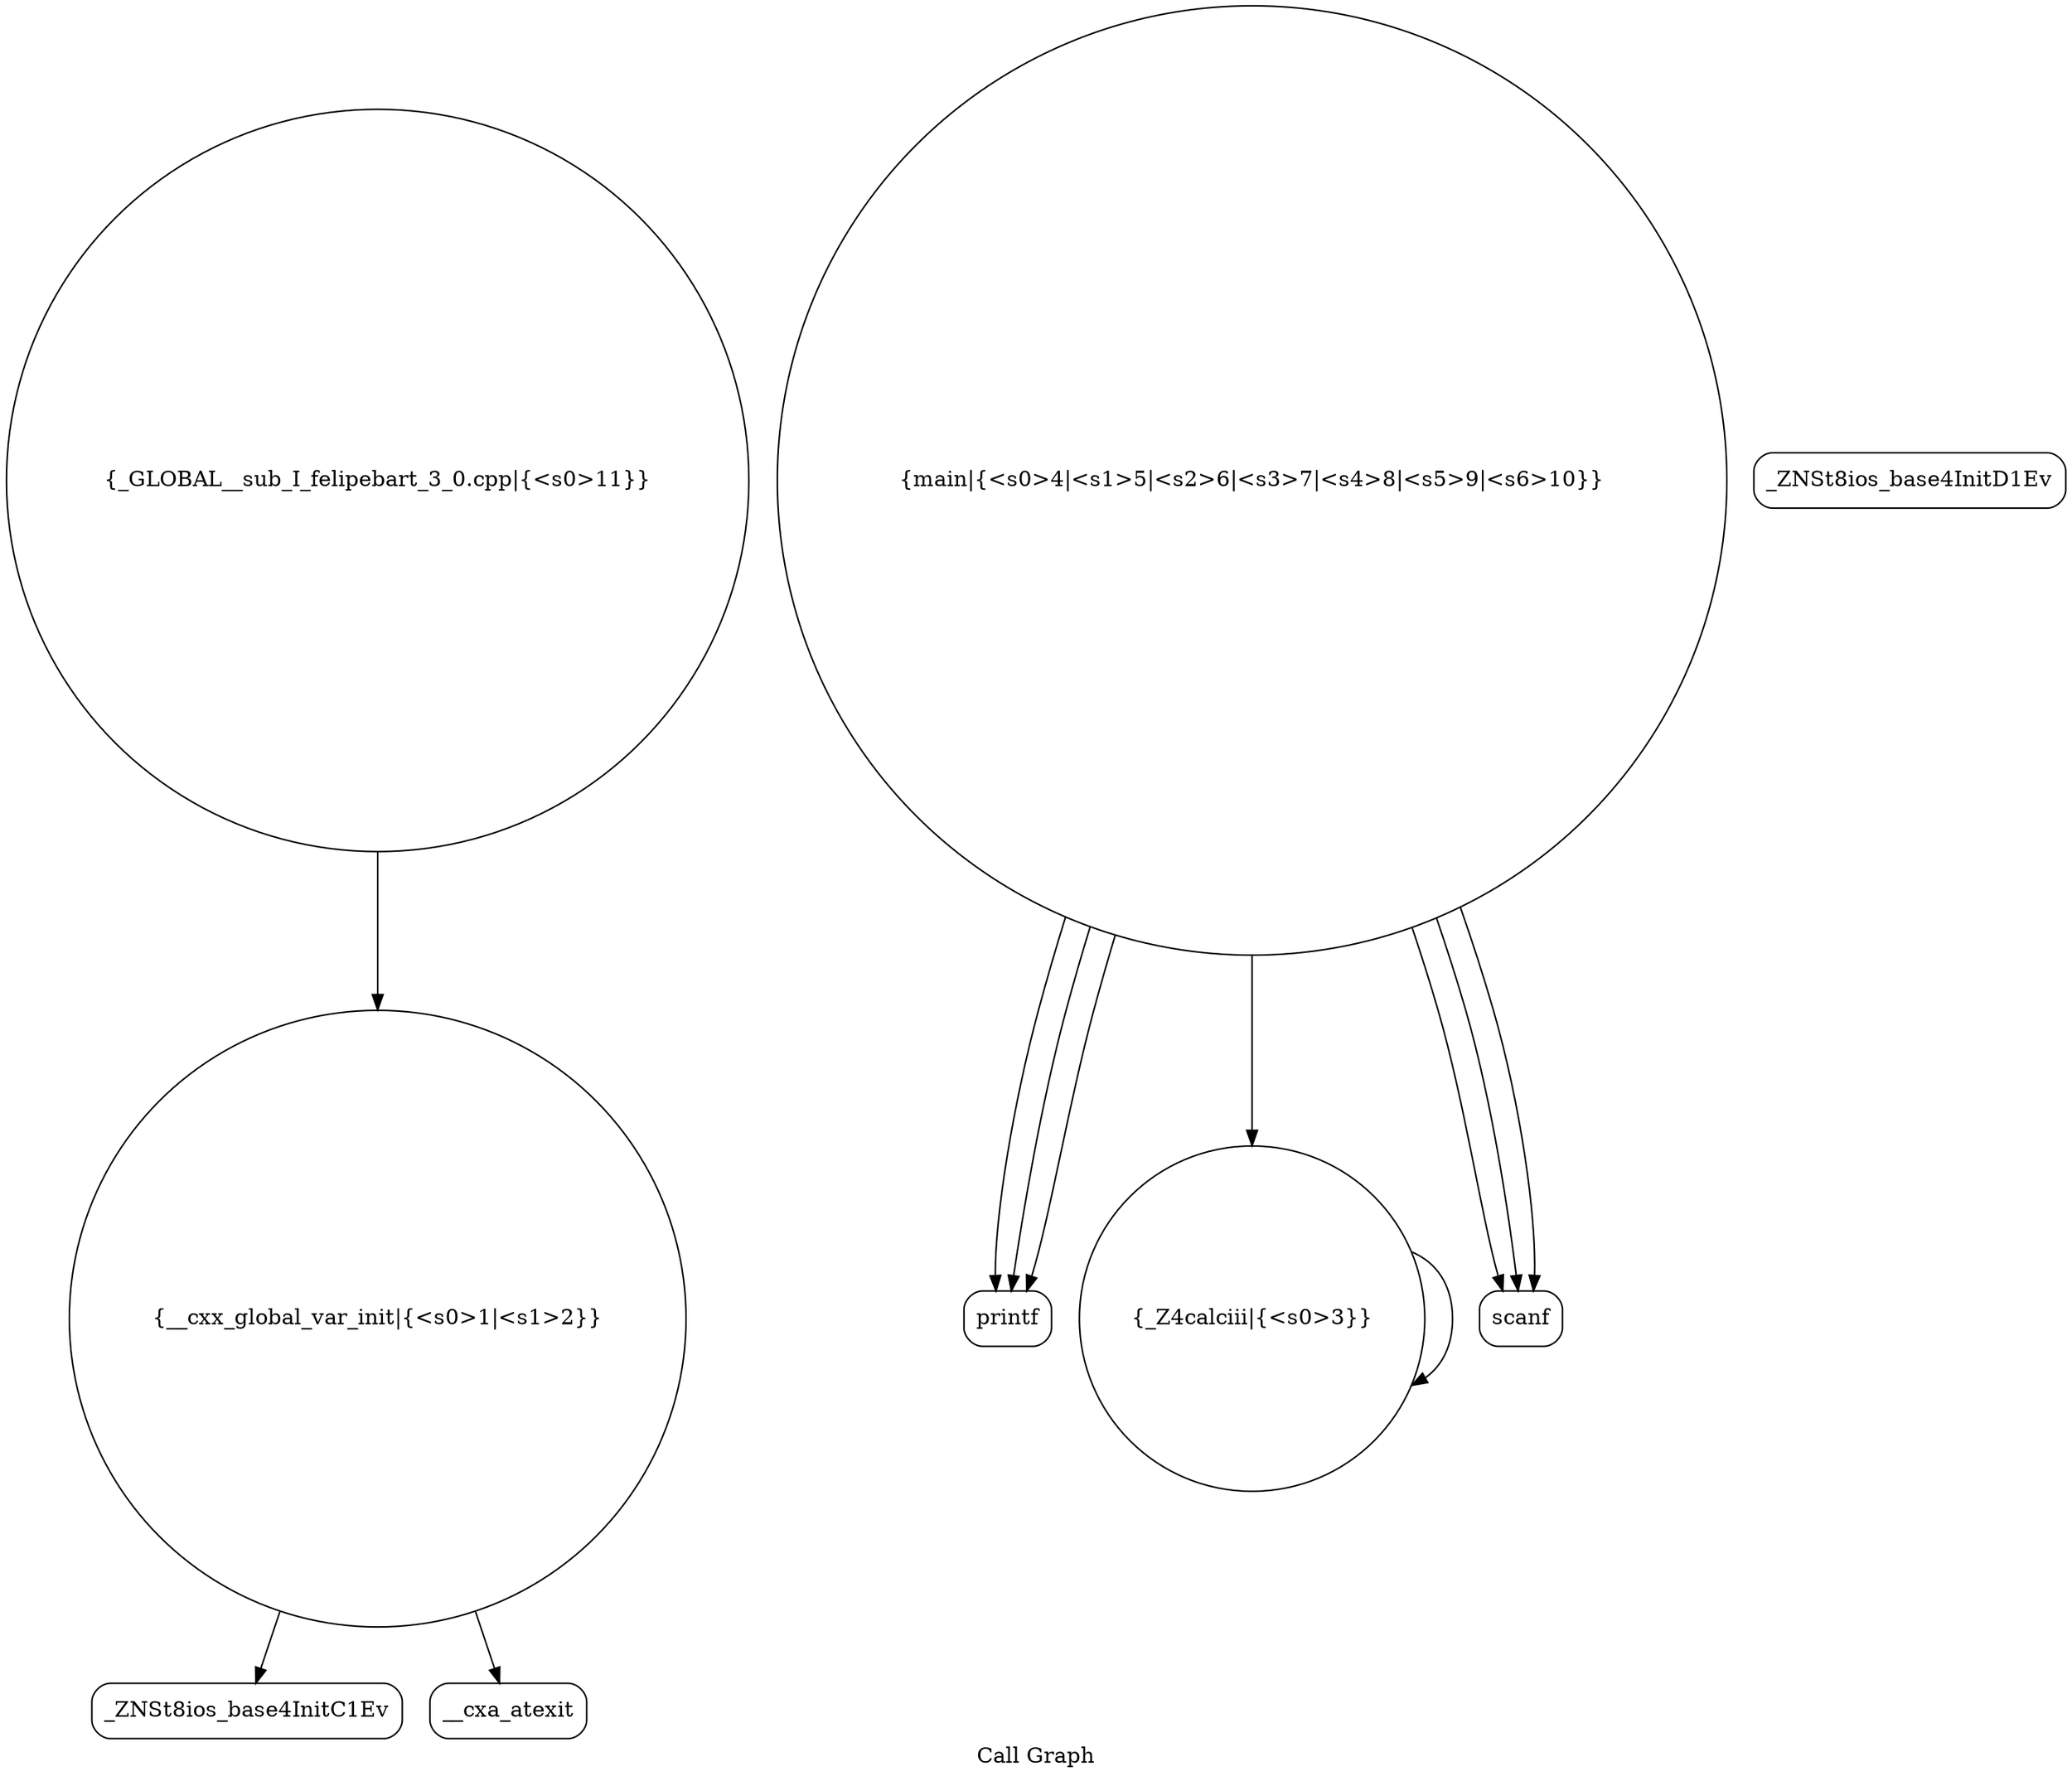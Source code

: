 digraph "Call Graph" {
	label="Call Graph";

	Node0x55c1a172b740 [shape=record,shape=circle,label="{__cxx_global_var_init|{<s0>1|<s1>2}}"];
	Node0x55c1a172b740:s0 -> Node0x55c1a172bbd0[color=black];
	Node0x55c1a172b740:s1 -> Node0x55c1a172bcd0[color=black];
	Node0x55c1a172bed0 [shape=record,shape=Mrecord,label="{printf}"];
	Node0x55c1a172bc50 [shape=record,shape=Mrecord,label="{_ZNSt8ios_base4InitD1Ev}"];
	Node0x55c1a172bd50 [shape=record,shape=circle,label="{_Z4calciii|{<s0>3}}"];
	Node0x55c1a172bd50:s0 -> Node0x55c1a172bd50[color=black];
	Node0x55c1a172be50 [shape=record,shape=Mrecord,label="{scanf}"];
	Node0x55c1a172bbd0 [shape=record,shape=Mrecord,label="{_ZNSt8ios_base4InitC1Ev}"];
	Node0x55c1a172bf50 [shape=record,shape=circle,label="{_GLOBAL__sub_I_felipebart_3_0.cpp|{<s0>11}}"];
	Node0x55c1a172bf50:s0 -> Node0x55c1a172b740[color=black];
	Node0x55c1a172bcd0 [shape=record,shape=Mrecord,label="{__cxa_atexit}"];
	Node0x55c1a172bdd0 [shape=record,shape=circle,label="{main|{<s0>4|<s1>5|<s2>6|<s3>7|<s4>8|<s5>9|<s6>10}}"];
	Node0x55c1a172bdd0:s0 -> Node0x55c1a172be50[color=black];
	Node0x55c1a172bdd0:s1 -> Node0x55c1a172be50[color=black];
	Node0x55c1a172bdd0:s2 -> Node0x55c1a172be50[color=black];
	Node0x55c1a172bdd0:s3 -> Node0x55c1a172bd50[color=black];
	Node0x55c1a172bdd0:s4 -> Node0x55c1a172bed0[color=black];
	Node0x55c1a172bdd0:s5 -> Node0x55c1a172bed0[color=black];
	Node0x55c1a172bdd0:s6 -> Node0x55c1a172bed0[color=black];
}
